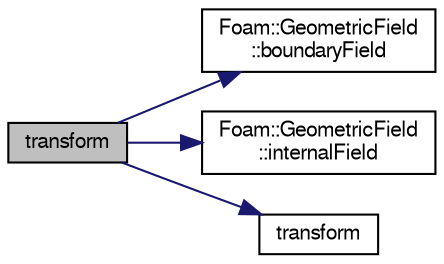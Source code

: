 digraph "transform"
{
  bgcolor="transparent";
  edge [fontname="FreeSans",fontsize="10",labelfontname="FreeSans",labelfontsize="10"];
  node [fontname="FreeSans",fontsize="10",shape=record];
  rankdir="LR";
  Node69280 [label="transform",height=0.2,width=0.4,color="black", fillcolor="grey75", style="filled", fontcolor="black"];
  Node69280 -> Node69281 [color="midnightblue",fontsize="10",style="solid",fontname="FreeSans"];
  Node69281 [label="Foam::GeometricField\l::boundaryField",height=0.2,width=0.4,color="black",URL="$a22434.html#a3c6c1a789b48ea0c5e8bff64f9c14f2d",tooltip="Return reference to GeometricBoundaryField. "];
  Node69280 -> Node69282 [color="midnightblue",fontsize="10",style="solid",fontname="FreeSans"];
  Node69282 [label="Foam::GeometricField\l::internalField",height=0.2,width=0.4,color="black",URL="$a22434.html#a9536140d36d69bbac40496f6b817aa0a",tooltip="Return internal field. "];
  Node69280 -> Node69283 [color="midnightblue",fontsize="10",style="solid",fontname="FreeSans"];
  Node69283 [label="transform",height=0.2,width=0.4,color="black",URL="$a21124.html#a919915170941701c1223291531ad010c"];
}

